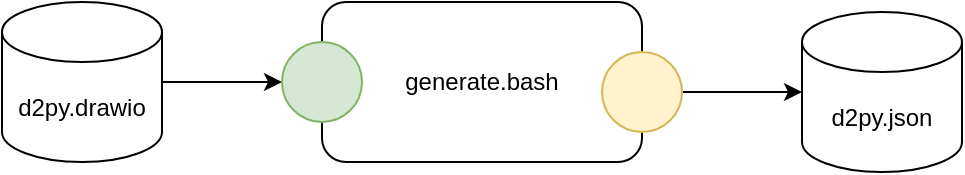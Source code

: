 <mxfile version="14.6.13" type="device" pages="6"><diagram id="EpCa5_isvMV_0X7CiT1f" name="make"><mxGraphModel dx="1014" dy="779" grid="1" gridSize="10" guides="1" tooltips="1" connect="1" arrows="1" fold="1" page="1" pageScale="1" pageWidth="1100" pageHeight="850" math="0" shadow="0"><root><mxCell id="0"/><mxCell id="1" parent="0"/><mxCell id="FR7QYJHyRdlGvx4ek7hX-6" style="edgeStyle=orthogonalEdgeStyle;rounded=0;orthogonalLoop=1;jettySize=auto;html=1;exitX=1;exitY=0.5;exitDx=0;exitDy=0;exitPerimeter=0;entryX=0;entryY=0.5;entryDx=0;entryDy=0;" edge="1" parent="1" source="FR7QYJHyRdlGvx4ek7hX-2" target="FR7QYJHyRdlGvx4ek7hX-4"><mxGeometry relative="1" as="geometry"/></mxCell><mxCell id="FR7QYJHyRdlGvx4ek7hX-2" value="d2py.drawio" style="shape=cylinder3;whiteSpace=wrap;html=1;boundedLbl=1;backgroundOutline=1;size=15;" vertex="1" parent="1"><mxGeometry x="80" y="120" width="80" height="80" as="geometry"/></mxCell><mxCell id="FR7QYJHyRdlGvx4ek7hX-3" value="generate.bash" style="rounded=1;whiteSpace=wrap;html=1;" vertex="1" parent="1"><mxGeometry x="240" y="120" width="160" height="80" as="geometry"/></mxCell><mxCell id="FR7QYJHyRdlGvx4ek7hX-4" value="" style="ellipse;whiteSpace=wrap;html=1;aspect=fixed;fillColor=#d5e8d4;strokeColor=#82b366;" vertex="1" parent="1"><mxGeometry x="220" y="140" width="40" height="40" as="geometry"/></mxCell><mxCell id="FR7QYJHyRdlGvx4ek7hX-8" style="edgeStyle=orthogonalEdgeStyle;rounded=0;orthogonalLoop=1;jettySize=auto;html=1;exitX=1;exitY=0.5;exitDx=0;exitDy=0;entryX=0;entryY=0.5;entryDx=0;entryDy=0;entryPerimeter=0;" edge="1" parent="1" source="FR7QYJHyRdlGvx4ek7hX-5" target="FR7QYJHyRdlGvx4ek7hX-7"><mxGeometry relative="1" as="geometry"/></mxCell><mxCell id="FR7QYJHyRdlGvx4ek7hX-5" value="" style="ellipse;whiteSpace=wrap;html=1;aspect=fixed;fillColor=#fff2cc;strokeColor=#d6b656;" vertex="1" parent="1"><mxGeometry x="380" y="145" width="40" height="40" as="geometry"/></mxCell><mxCell id="FR7QYJHyRdlGvx4ek7hX-7" value="d2py.json" style="shape=cylinder3;whiteSpace=wrap;html=1;boundedLbl=1;backgroundOutline=1;size=15;" vertex="1" parent="1"><mxGeometry x="480" y="125" width="80" height="80" as="geometry"/></mxCell></root></mxGraphModel></diagram><diagram id="2_k7c2No34HerU_OBi2E" name="generate.bash"><mxGraphModel dx="1690" dy="1298" grid="1" gridSize="10" guides="1" tooltips="1" connect="1" arrows="1" fold="1" page="1" pageScale="1" pageWidth="1100" pageHeight="850" math="0" shadow="0"><root><mxCell id="jCRVwO_tODIiM71Ttifh-0"/><mxCell id="jCRVwO_tODIiM71Ttifh-1" parent="jCRVwO_tODIiM71Ttifh-0"/><mxCell id="TNAMqtiuwxUS94nECBSz-5" style="edgeStyle=orthogonalEdgeStyle;rounded=0;orthogonalLoop=1;jettySize=auto;html=1;exitX=1;exitY=0.5;exitDx=0;exitDy=0;exitPerimeter=0;entryX=0;entryY=0.5;entryDx=0;entryDy=0;" edge="1" parent="jCRVwO_tODIiM71Ttifh-1" source="QpyIaTtGkwNI-NqGONjF-0" target="TNAMqtiuwxUS94nECBSz-3"><mxGeometry relative="1" as="geometry"/></mxCell><mxCell id="QpyIaTtGkwNI-NqGONjF-0" value="$2=&quot;d2py.drawio&quot;" style="shape=cylinder3;whiteSpace=wrap;html=1;boundedLbl=1;backgroundOutline=1;size=15;" vertex="1" parent="jCRVwO_tODIiM71Ttifh-1"><mxGeometry x="80" y="240" width="120" height="80" as="geometry"/></mxCell><mxCell id="TNAMqtiuwxUS94nECBSz-4" style="edgeStyle=orthogonalEdgeStyle;rounded=0;orthogonalLoop=1;jettySize=auto;html=1;exitX=1;exitY=0.5;exitDx=0;exitDy=0;exitPerimeter=0;entryX=0;entryY=0.5;entryDx=0;entryDy=0;" edge="1" parent="jCRVwO_tODIiM71Ttifh-1" source="QpyIaTtGkwNI-NqGONjF-1" target="TNAMqtiuwxUS94nECBSz-1"><mxGeometry relative="1" as="geometry"/></mxCell><mxCell id="QpyIaTtGkwNI-NqGONjF-1" value="$1=root" style="shape=cylinder3;whiteSpace=wrap;html=1;boundedLbl=1;backgroundOutline=1;size=15;" vertex="1" parent="jCRVwO_tODIiM71Ttifh-1"><mxGeometry x="80" y="110" width="120" height="80" as="geometry"/></mxCell><mxCell id="TNAMqtiuwxUS94nECBSz-0" value="d2f.bash&lt;br&gt;(d2f/)" style="rounded=1;whiteSpace=wrap;html=1;" vertex="1" parent="jCRVwO_tODIiM71Ttifh-1"><mxGeometry x="320" y="140" width="160" height="160" as="geometry"/></mxCell><mxCell id="TNAMqtiuwxUS94nECBSz-1" value="" style="ellipse;whiteSpace=wrap;html=1;aspect=fixed;fillColor=#d5e8d4;strokeColor=#82b366;" vertex="1" parent="jCRVwO_tODIiM71Ttifh-1"><mxGeometry x="300" y="160" width="40" height="40" as="geometry"/></mxCell><mxCell id="TNAMqtiuwxUS94nECBSz-7" style="edgeStyle=orthogonalEdgeStyle;rounded=0;orthogonalLoop=1;jettySize=auto;html=1;exitX=1;exitY=0.5;exitDx=0;exitDy=0;" edge="1" parent="jCRVwO_tODIiM71Ttifh-1" source="TNAMqtiuwxUS94nECBSz-2" target="TNAMqtiuwxUS94nECBSz-6"><mxGeometry relative="1" as="geometry"/></mxCell><mxCell id="TNAMqtiuwxUS94nECBSz-2" value="" style="ellipse;whiteSpace=wrap;html=1;aspect=fixed;fillColor=#fff2cc;strokeColor=#d6b656;" vertex="1" parent="jCRVwO_tODIiM71Ttifh-1"><mxGeometry x="460" y="200" width="40" height="40" as="geometry"/></mxCell><mxCell id="TNAMqtiuwxUS94nECBSz-3" value="" style="ellipse;whiteSpace=wrap;html=1;aspect=fixed;fillColor=#d5e8d4;strokeColor=#82b366;" vertex="1" parent="jCRVwO_tODIiM71Ttifh-1"><mxGeometry x="300" y="240" width="40" height="40" as="geometry"/></mxCell><mxCell id="TNAMqtiuwxUS94nECBSz-6" value="fb.pl" style="shape=cylinder3;whiteSpace=wrap;html=1;boundedLbl=1;backgroundOutline=1;size=15;" vertex="1" parent="jCRVwO_tODIiM71Ttifh-1"><mxGeometry x="590" y="180" width="120" height="80" as="geometry"/></mxCell><mxCell id="TNAMqtiuwxUS94nECBSz-17" style="edgeStyle=orthogonalEdgeStyle;rounded=0;orthogonalLoop=1;jettySize=auto;html=1;exitX=1;exitY=0.5;exitDx=0;exitDy=0;exitPerimeter=0;entryX=0;entryY=0.5;entryDx=0;entryDy=0;" edge="1" parent="jCRVwO_tODIiM71Ttifh-1" source="TNAMqtiuwxUS94nECBSz-8" target="TNAMqtiuwxUS94nECBSz-13"><mxGeometry relative="1" as="geometry"/></mxCell><mxCell id="TNAMqtiuwxUS94nECBSz-8" value="fb.pl" style="shape=cylinder3;whiteSpace=wrap;html=1;boundedLbl=1;backgroundOutline=1;size=15;dashed=1;" vertex="1" parent="jCRVwO_tODIiM71Ttifh-1"><mxGeometry x="80" y="540" width="120" height="80" as="geometry"/></mxCell><mxCell id="TNAMqtiuwxUS94nECBSz-9" value="run-fb-pipeline.bash&lt;br&gt;(das2f/)" style="rounded=1;whiteSpace=wrap;html=1;" vertex="1" parent="jCRVwO_tODIiM71Ttifh-1"><mxGeometry x="320" y="440" width="160" height="160" as="geometry"/></mxCell><mxCell id="TNAMqtiuwxUS94nECBSz-10" value="" style="ellipse;whiteSpace=wrap;html=1;aspect=fixed;fillColor=#d5e8d4;strokeColor=#82b366;" vertex="1" parent="jCRVwO_tODIiM71Ttifh-1"><mxGeometry x="300" y="460" width="40" height="40" as="geometry"/></mxCell><mxCell id="TNAMqtiuwxUS94nECBSz-11" style="edgeStyle=orthogonalEdgeStyle;rounded=0;orthogonalLoop=1;jettySize=auto;html=1;exitX=1;exitY=0.5;exitDx=0;exitDy=0;" edge="1" parent="jCRVwO_tODIiM71Ttifh-1" source="TNAMqtiuwxUS94nECBSz-12" target="TNAMqtiuwxUS94nECBSz-14"><mxGeometry relative="1" as="geometry"/></mxCell><mxCell id="TNAMqtiuwxUS94nECBSz-12" value="" style="ellipse;whiteSpace=wrap;html=1;aspect=fixed;fillColor=#fff2cc;strokeColor=#d6b656;" vertex="1" parent="jCRVwO_tODIiM71Ttifh-1"><mxGeometry x="460" y="500" width="40" height="40" as="geometry"/></mxCell><mxCell id="TNAMqtiuwxUS94nECBSz-13" value="" style="ellipse;whiteSpace=wrap;html=1;aspect=fixed;fillColor=#d5e8d4;strokeColor=#82b366;" vertex="1" parent="jCRVwO_tODIiM71Ttifh-1"><mxGeometry x="300" y="540" width="40" height="40" as="geometry"/></mxCell><mxCell id="TNAMqtiuwxUS94nECBSz-14" value="fb'.pl" style="shape=cylinder3;whiteSpace=wrap;html=1;boundedLbl=1;backgroundOutline=1;size=15;" vertex="1" parent="jCRVwO_tODIiM71Ttifh-1"><mxGeometry x="590" y="480" width="120" height="80" as="geometry"/></mxCell><mxCell id="TNAMqtiuwxUS94nECBSz-16" style="edgeStyle=orthogonalEdgeStyle;rounded=0;orthogonalLoop=1;jettySize=auto;html=1;exitX=1;exitY=0.5;exitDx=0;exitDy=0;exitPerimeter=0;entryX=0;entryY=0.5;entryDx=0;entryDy=0;" edge="1" parent="jCRVwO_tODIiM71Ttifh-1" source="TNAMqtiuwxUS94nECBSz-15" target="TNAMqtiuwxUS94nECBSz-10"><mxGeometry relative="1" as="geometry"/></mxCell><mxCell id="TNAMqtiuwxUS94nECBSz-15" value="$1=root" style="shape=cylinder3;whiteSpace=wrap;html=1;boundedLbl=1;backgroundOutline=1;size=15;dashed=1;" vertex="1" parent="jCRVwO_tODIiM71Ttifh-1"><mxGeometry x="80" y="420" width="120" height="80" as="geometry"/></mxCell><mxCell id="TNAMqtiuwxUS94nECBSz-18" style="edgeStyle=orthogonalEdgeStyle;rounded=0;orthogonalLoop=1;jettySize=auto;html=1;exitX=1;exitY=0.5;exitDx=0;exitDy=0;exitPerimeter=0;entryX=0;entryY=0.5;entryDx=0;entryDy=0;" edge="1" parent="jCRVwO_tODIiM71Ttifh-1" source="TNAMqtiuwxUS94nECBSz-19" target="TNAMqtiuwxUS94nECBSz-24"><mxGeometry relative="1" as="geometry"/></mxCell><mxCell id="TNAMqtiuwxUS94nECBSz-19" value="fb'.pl" style="shape=cylinder3;whiteSpace=wrap;html=1;boundedLbl=1;backgroundOutline=1;size=15;dashed=1;" vertex="1" parent="jCRVwO_tODIiM71Ttifh-1"><mxGeometry x="80" y="760" width="120" height="80" as="geometry"/></mxCell><mxCell id="TNAMqtiuwxUS94nECBSz-20" value="layercomponent_query.bash&lt;br&gt;(das2j/)" style="rounded=1;whiteSpace=wrap;html=1;verticalAlign=top;" vertex="1" parent="jCRVwO_tODIiM71Ttifh-1"><mxGeometry x="320" y="720" width="185" height="160" as="geometry"/></mxCell><mxCell id="TNAMqtiuwxUS94nECBSz-22" style="edgeStyle=orthogonalEdgeStyle;rounded=0;orthogonalLoop=1;jettySize=auto;html=1;exitX=1;exitY=0.5;exitDx=0;exitDy=0;" edge="1" parent="jCRVwO_tODIiM71Ttifh-1" source="TNAMqtiuwxUS94nECBSz-23" target="TNAMqtiuwxUS94nECBSz-25"><mxGeometry relative="1" as="geometry"/></mxCell><mxCell id="TNAMqtiuwxUS94nECBSz-23" value="" style="ellipse;whiteSpace=wrap;html=1;aspect=fixed;fillColor=#fff2cc;strokeColor=#d6b656;" vertex="1" parent="jCRVwO_tODIiM71Ttifh-1"><mxGeometry x="485" y="780" width="40" height="40" as="geometry"/></mxCell><mxCell id="TNAMqtiuwxUS94nECBSz-24" value="" style="ellipse;whiteSpace=wrap;html=1;aspect=fixed;fillColor=#d5e8d4;strokeColor=#82b366;" vertex="1" parent="jCRVwO_tODIiM71Ttifh-1"><mxGeometry x="300" y="780" width="40" height="40" as="geometry"/></mxCell><mxCell id="TNAMqtiuwxUS94nECBSz-25" value="out.json" style="shape=cylinder3;whiteSpace=wrap;html=1;boundedLbl=1;backgroundOutline=1;size=15;" vertex="1" parent="jCRVwO_tODIiM71Ttifh-1"><mxGeometry x="620" y="760" width="120" height="80" as="geometry"/></mxCell><mxCell id="OZfIwVG91HnwpmRyHIqz-0" style="edgeStyle=orthogonalEdgeStyle;rounded=0;orthogonalLoop=1;jettySize=auto;html=1;exitX=1;exitY=0.5;exitDx=0;exitDy=0;exitPerimeter=0;entryX=0;entryY=0.5;entryDx=0;entryDy=0;" edge="1" parent="jCRVwO_tODIiM71Ttifh-1" source="OZfIwVG91HnwpmRyHIqz-1" target="OZfIwVG91HnwpmRyHIqz-5"><mxGeometry relative="1" as="geometry"/></mxCell><mxCell id="OZfIwVG91HnwpmRyHIqz-1" value="out.json" style="shape=cylinder3;whiteSpace=wrap;html=1;boundedLbl=1;backgroundOutline=1;size=15;dashed=1;" vertex="1" parent="jCRVwO_tODIiM71Ttifh-1"><mxGeometry x="80" y="1060" width="120" height="80" as="geometry"/></mxCell><mxCell id="OZfIwVG91HnwpmRyHIqz-2" value="transpile2py.bash" style="rounded=1;whiteSpace=wrap;html=1;verticalAlign=top;" vertex="1" parent="jCRVwO_tODIiM71Ttifh-1"><mxGeometry x="320" y="960" width="185" height="160" as="geometry"/></mxCell><mxCell id="OZfIwVG91HnwpmRyHIqz-3" style="edgeStyle=orthogonalEdgeStyle;rounded=0;orthogonalLoop=1;jettySize=auto;html=1;exitX=1;exitY=0.5;exitDx=0;exitDy=0;" edge="1" parent="jCRVwO_tODIiM71Ttifh-1" source="OZfIwVG91HnwpmRyHIqz-4" target="OZfIwVG91HnwpmRyHIqz-6"><mxGeometry relative="1" as="geometry"/></mxCell><mxCell id="OZfIwVG91HnwpmRyHIqz-4" value="" style="ellipse;whiteSpace=wrap;html=1;aspect=fixed;fillColor=#fff2cc;strokeColor=#d6b656;" vertex="1" parent="jCRVwO_tODIiM71Ttifh-1"><mxGeometry x="485" y="1020" width="40" height="40" as="geometry"/></mxCell><mxCell id="OZfIwVG91HnwpmRyHIqz-5" value="" style="ellipse;whiteSpace=wrap;html=1;aspect=fixed;fillColor=#d5e8d4;strokeColor=#82b366;" vertex="1" parent="jCRVwO_tODIiM71Ttifh-1"><mxGeometry x="300" y="1060" width="40" height="40" as="geometry"/></mxCell><mxCell id="OZfIwVG91HnwpmRyHIqz-6" value="top.py" style="shape=cylinder3;whiteSpace=wrap;html=1;boundedLbl=1;backgroundOutline=1;size=15;" vertex="1" parent="jCRVwO_tODIiM71Ttifh-1"><mxGeometry x="620" y="1000" width="120" height="80" as="geometry"/></mxCell><mxCell id="OZfIwVG91HnwpmRyHIqz-7" value="" style="ellipse;whiteSpace=wrap;html=1;aspect=fixed;fillColor=#d5e8d4;strokeColor=#82b366;" vertex="1" parent="jCRVwO_tODIiM71Ttifh-1"><mxGeometry x="300" y="990" width="40" height="40" as="geometry"/></mxCell><mxCell id="OZfIwVG91HnwpmRyHIqz-9" style="edgeStyle=orthogonalEdgeStyle;rounded=0;orthogonalLoop=1;jettySize=auto;html=1;exitX=1;exitY=0.5;exitDx=0;exitDy=0;exitPerimeter=0;" edge="1" parent="jCRVwO_tODIiM71Ttifh-1" source="OZfIwVG91HnwpmRyHIqz-8" target="OZfIwVG91HnwpmRyHIqz-7"><mxGeometry relative="1" as="geometry"/></mxCell><mxCell id="OZfIwVG91HnwpmRyHIqz-8" value="&quot;d2py.drawio&quot;" style="shape=cylinder3;whiteSpace=wrap;html=1;boundedLbl=1;backgroundOutline=1;size=15;dashed=1;" vertex="1" parent="jCRVwO_tODIiM71Ttifh-1"><mxGeometry x="80" y="950" width="120" height="80" as="geometry"/></mxCell><mxCell id="vuufy6cq4oxZcFH_Ttne-0" value="" style="shape=curlyBracket;whiteSpace=wrap;html=1;rounded=1;flipH=1;align=left;" vertex="1" parent="jCRVwO_tODIiM71Ttifh-1"><mxGeometry x="800" y="120" width="20" height="770" as="geometry"/></mxCell><mxCell id="vuufy6cq4oxZcFH_Ttne-1" value="make d2py.json" style="rounded=0;whiteSpace=wrap;html=1;align=left;" vertex="1" parent="jCRVwO_tODIiM71Ttifh-1"><mxGeometry x="840" y="475" width="120" height="60" as="geometry"/></mxCell><mxCell id="vuufy6cq4oxZcFH_Ttne-2" value="" style="shape=curlyBracket;whiteSpace=wrap;html=1;rounded=1;flipH=1;align=left;" vertex="1" parent="jCRVwO_tODIiM71Ttifh-1"><mxGeometry x="800" y="950" width="20" height="190" as="geometry"/></mxCell><mxCell id="vuufy6cq4oxZcFH_Ttne-3" value="make top2d2py.py" style="rounded=0;whiteSpace=wrap;html=1;align=left;" vertex="1" parent="jCRVwO_tODIiM71Ttifh-1"><mxGeometry x="860" y="1015" width="120" height="60" as="geometry"/></mxCell></root></mxGraphModel></diagram><diagram id="cMDzPwEH6_LInfJS-R14" name="d2f.bash"><mxGraphModel dx="1014" dy="779" grid="1" gridSize="10" guides="1" tooltips="1" connect="1" arrows="1" fold="1" page="1" pageScale="1" pageWidth="1100" pageHeight="850" math="0" shadow="0"><root><mxCell id="KtM4eldm2urhhKQftsYf-0"/><mxCell id="KtM4eldm2urhhKQftsYf-1" parent="KtM4eldm2urhhKQftsYf-0"/><mxCell id="KtM4eldm2urhhKQftsYf-2" style="edgeStyle=orthogonalEdgeStyle;rounded=0;orthogonalLoop=1;jettySize=auto;html=1;exitX=1;exitY=0.5;exitDx=0;exitDy=0;exitPerimeter=0;entryX=0;entryY=0.5;entryDx=0;entryDy=0;" edge="1" parent="KtM4eldm2urhhKQftsYf-1" source="KtM4eldm2urhhKQftsYf-3" target="KtM4eldm2urhhKQftsYf-10"><mxGeometry relative="1" as="geometry"/></mxCell><mxCell id="KtM4eldm2urhhKQftsYf-3" value="$2=$name" style="shape=cylinder3;whiteSpace=wrap;html=1;boundedLbl=1;backgroundOutline=1;size=15;" vertex="1" parent="KtM4eldm2urhhKQftsYf-1"><mxGeometry x="10" y="250" width="120" height="80" as="geometry"/></mxCell><mxCell id="KtM4eldm2urhhKQftsYf-4" style="edgeStyle=orthogonalEdgeStyle;rounded=0;orthogonalLoop=1;jettySize=auto;html=1;exitX=1;exitY=0.5;exitDx=0;exitDy=0;exitPerimeter=0;entryX=0;entryY=0.5;entryDx=0;entryDy=0;" edge="1" parent="KtM4eldm2urhhKQftsYf-1" source="KtM4eldm2urhhKQftsYf-5" target="KtM4eldm2urhhKQftsYf-7"><mxGeometry relative="1" as="geometry"/></mxCell><mxCell id="KtM4eldm2urhhKQftsYf-5" value="$1=$root" style="shape=cylinder3;whiteSpace=wrap;html=1;boundedLbl=1;backgroundOutline=1;size=15;" vertex="1" parent="KtM4eldm2urhhKQftsYf-1"><mxGeometry x="10" y="110" width="120" height="80" as="geometry"/></mxCell><mxCell id="KtM4eldm2urhhKQftsYf-6" value="&lt;div&gt;# #!/bin/bash&lt;/div&gt;&lt;div&gt;# # convert a .drawio diagram into a factbase&lt;/div&gt;&lt;div&gt;# usage: d2f.bash &amp;lt;root&amp;gt; &amp;lt;drawing&amp;gt;&lt;/div&gt;&lt;div&gt;# where &amp;lt;root&amp;gt; is a directory (typically ..) where prep/prep can be found&lt;/div&gt;&lt;div&gt;# where &amp;lt;drawing&amp;gt; is the name of a .drawio file&lt;/div&gt;&lt;div&gt;# example usage: ./d2f.bash .. ./helloworld.drawio&lt;/div&gt;&lt;div&gt;root=$1&lt;/div&gt;&lt;div&gt;name=$2&lt;/div&gt;&lt;div&gt;d2fdir=$root/d2f&lt;/div&gt;&lt;div&gt;prep=$root/prep/prep&lt;/div&gt;&lt;div&gt;sed=sed&lt;/div&gt;&lt;div&gt;sort=sort&lt;/div&gt;&lt;div&gt;&lt;br&gt;&lt;/div&gt;&lt;div&gt;# for debug&lt;/div&gt;&lt;div&gt;$root/d2f/expand.bash $1 $2 &amp;gt;_d2f.fb.pl&lt;/div&gt;&lt;div&gt;&lt;br&gt;&lt;/div&gt;&lt;div&gt;$prep '.' '$' $d2fdir/drawio.ohm $d2fdir/drawio.glue --input=$name --stop=1 --support=$d2fdir/support.js \&lt;/div&gt;&lt;div&gt;&amp;nbsp; &amp;nbsp; &amp;nbsp;| $prep '.' '$' $d2fdir/diagram.ohm $d2fdir/diagram.glue --stop=1 --support=$d2fdir/support.js \&lt;/div&gt;&lt;div&gt;&amp;nbsp; &amp;nbsp; &amp;nbsp;| $prep '.' '$' $d2fdir/styleexpander.ohm $d2fdir/styleexpander.glue --stop=1 --support=$d2fdir/support.js \&lt;/div&gt;&lt;div&gt;&amp;nbsp; &amp;nbsp; &amp;nbsp;| $prep '.' '$' $d2fdir/factbase.ohm $d2fdir/factbase.glue --stop=1 --support=$d2fdir/support.js \&lt;/div&gt;&lt;div&gt;&amp;nbsp; &amp;nbsp; &amp;nbsp;| $sed -E -e 's/&amp;lt;/\n&amp;lt;/g' \&lt;/div&gt;&lt;div&gt;&amp;nbsp; &amp;nbsp; &amp;nbsp;| $sort \&lt;/div&gt;&lt;div&gt;&amp;nbsp; &amp;nbsp; &amp;nbsp;| $sed -E -e '/^[ \t]*$/d'&lt;/div&gt;&lt;div&gt;&lt;span&gt;&lt;br&gt;&lt;/span&gt;&lt;/div&gt;&lt;div&gt;&lt;span&gt;# uses: ../prep/prep&lt;/span&gt;&lt;br&gt;&lt;/div&gt;&lt;div&gt;&lt;br&gt;&lt;/div&gt;" style="rounded=1;whiteSpace=wrap;html=1;align=left;spacingLeft=25;" vertex="1" parent="KtM4eldm2urhhKQftsYf-1"><mxGeometry x="250" y="20" width="610" height="500" as="geometry"/></mxCell><mxCell id="KtM4eldm2urhhKQftsYf-7" value="" style="ellipse;whiteSpace=wrap;html=1;aspect=fixed;fillColor=#d5e8d4;strokeColor=#82b366;" vertex="1" parent="KtM4eldm2urhhKQftsYf-1"><mxGeometry x="230" y="160" width="40" height="40" as="geometry"/></mxCell><mxCell id="KtM4eldm2urhhKQftsYf-8" style="edgeStyle=orthogonalEdgeStyle;rounded=0;orthogonalLoop=1;jettySize=auto;html=1;exitX=1;exitY=0.5;exitDx=0;exitDy=0;" edge="1" parent="KtM4eldm2urhhKQftsYf-1" source="KtM4eldm2urhhKQftsYf-9" target="KtM4eldm2urhhKQftsYf-11"><mxGeometry relative="1" as="geometry"/></mxCell><mxCell id="KtM4eldm2urhhKQftsYf-9" value="" style="ellipse;whiteSpace=wrap;html=1;aspect=fixed;fillColor=#fff2cc;strokeColor=#d6b656;" vertex="1" parent="KtM4eldm2urhhKQftsYf-1"><mxGeometry x="840" y="230" width="40" height="40" as="geometry"/></mxCell><mxCell id="KtM4eldm2urhhKQftsYf-10" value="" style="ellipse;whiteSpace=wrap;html=1;aspect=fixed;fillColor=#d5e8d4;strokeColor=#82b366;" vertex="1" parent="KtM4eldm2urhhKQftsYf-1"><mxGeometry x="230" y="240" width="40" height="40" as="geometry"/></mxCell><mxCell id="KtM4eldm2urhhKQftsYf-11" value="fb.pl" style="shape=cylinder3;whiteSpace=wrap;html=1;boundedLbl=1;backgroundOutline=1;size=15;" vertex="1" parent="KtM4eldm2urhhKQftsYf-1"><mxGeometry x="960" y="210" width="120" height="80" as="geometry"/></mxCell></root></mxGraphModel></diagram><diagram id="8z0K9gj21bCy0ivmJb4V" name="run-fb-pipeline.bash"><mxGraphModel dx="1014" dy="1629" grid="1" gridSize="10" guides="1" tooltips="1" connect="1" arrows="1" fold="1" page="1" pageScale="1" pageWidth="1100" pageHeight="850" math="0" shadow="0"><root><mxCell id="WDX-MSfEkYi8L_SlCssx-0"/><mxCell id="WDX-MSfEkYi8L_SlCssx-1" parent="WDX-MSfEkYi8L_SlCssx-0"/><mxCell id="WDX-MSfEkYi8L_SlCssx-2" style="edgeStyle=orthogonalEdgeStyle;rounded=0;orthogonalLoop=1;jettySize=auto;html=1;exitX=1;exitY=0.5;exitDx=0;exitDy=0;exitPerimeter=0;entryX=0;entryY=0.5;entryDx=0;entryDy=0;" edge="1" parent="WDX-MSfEkYi8L_SlCssx-1" source="WDX-MSfEkYi8L_SlCssx-3" target="WDX-MSfEkYi8L_SlCssx-8"><mxGeometry relative="1" as="geometry"/></mxCell><mxCell id="WDX-MSfEkYi8L_SlCssx-3" value="fb.pl" style="shape=cylinder3;whiteSpace=wrap;html=1;boundedLbl=1;backgroundOutline=1;size=15;dashed=1;" vertex="1" parent="WDX-MSfEkYi8L_SlCssx-1"><mxGeometry x="10" y="-80" width="120" height="80" as="geometry"/></mxCell><mxCell id="WDX-MSfEkYi8L_SlCssx-4" value="&lt;div&gt;# usage: run-fb-pipeline.bash tool-dir&lt;/div&gt;&lt;div&gt;&lt;br&gt;&lt;/div&gt;&lt;div&gt;root=$1&lt;/div&gt;&lt;div&gt;das2fdir=$root/das2f&lt;/div&gt;&lt;div&gt;&lt;br&gt;&lt;/div&gt;&lt;div&gt;# We will store the factbase in a file called fb.pl&lt;/div&gt;&lt;div&gt;# We will augment fb.pl in each step along the way.&lt;/div&gt;&lt;div&gt;# Future: we might be able to rewrite this script to use a pipeline instead of intermediate files (e.g. fb.pl)&lt;/div&gt;&lt;div&gt;&lt;br&gt;&lt;/div&gt;&lt;div&gt;&lt;br&gt;&lt;/div&gt;&lt;div&gt;# Layer 1. Infer low-hanging fruit information.&lt;/div&gt;&lt;div&gt;echo '** layer 1 **' 1&amp;gt;&amp;amp;2&lt;/div&gt;&lt;div&gt;&lt;br&gt;&lt;/div&gt;&lt;div&gt;${das2fdir}/layerkind ${das2fdir} 1&amp;gt;&amp;amp;2 # &amp;lt;&amp;lt;&amp;gt;&amp;gt;fb.pl&lt;/div&gt;&lt;div&gt;${das2fdir}/layername ${das2fdir} 1&amp;gt;&amp;amp;2 # &amp;lt;&amp;lt;&amp;gt;&amp;gt;fb.pl&lt;/div&gt;&lt;div&gt;${das2fdir}/layercolor ${das2fdir} 1&amp;gt;&amp;amp;2 # &amp;lt;&amp;lt;&amp;gt;&amp;gt;fb.pl&lt;/div&gt;&lt;div&gt;${das2fdir}/layerboundingbox ${das2fdir} 1&amp;gt;&amp;amp;2 # &amp;lt;&amp;lt;&amp;gt;&amp;gt;fb.pl&lt;/div&gt;&lt;div&gt;&lt;br&gt;&lt;/div&gt;&lt;div&gt;# # Layer 2. Names, port directions&lt;/div&gt;&lt;div&gt;echo '** layer 2 **' 1&amp;gt;&amp;amp;2&lt;/div&gt;&lt;div&gt;${das2fdir}/layerdirection ${das2fdir} 1&amp;gt;&amp;amp;2 # &amp;lt;&amp;lt;&amp;gt;&amp;gt;fb.pl&lt;/div&gt;&lt;div&gt;#${das2fdir}/layer2&amp;nbsp; 1&amp;gt;&amp;amp;2 #&amp;lt;&amp;lt;&amp;gt;&amp;gt;fb.pl&lt;/div&gt;&lt;div&gt;&lt;br&gt;&lt;/div&gt;&lt;div&gt;&lt;br&gt;&lt;/div&gt;&lt;div&gt;&lt;br&gt;&lt;/div&gt;&lt;div&gt;# Layer 3. Rectangle Containment relationships.&lt;/div&gt;&lt;div&gt;echo '** layer all contains **'&amp;nbsp; 1&amp;gt;&amp;amp;2&lt;/div&gt;&lt;div&gt;${das2fdir}/layerallcontains ${das2fdir} 1&amp;gt;&amp;amp;2 #&amp;lt;&amp;lt;&amp;gt;&amp;gt;fb.pl&lt;/div&gt;&lt;div&gt;&lt;br&gt;&lt;/div&gt;&lt;div&gt;&lt;br&gt;&lt;/div&gt;&lt;div&gt;# Layer 4. Rectangle contains Port.&lt;/div&gt;&lt;div&gt;echo '** layer 4 **' 1&amp;gt;&amp;amp;2&lt;/div&gt;&lt;div&gt;${das2fdir}/layer4 ${das2fdir} 1&amp;gt;&amp;amp;2 #&amp;lt;&amp;lt;&amp;gt;&amp;gt;fb.pl&lt;/div&gt;&lt;div&gt;&lt;br&gt;&lt;/div&gt;&lt;div&gt;# Layer 5. indirect containment&lt;/div&gt;&lt;div&gt;echo '** layer 5 - indirect containment **' 1&amp;gt;&amp;amp;2&lt;/div&gt;&lt;div&gt;${das2fdir}/layer5 ${das2fdir} 1&amp;gt;&amp;amp;2 #&amp;lt;&amp;lt;&amp;gt;&amp;gt;fb.pl&lt;/div&gt;&lt;div&gt;&lt;br&gt;&lt;/div&gt;&lt;div&gt;# Layer 6. direct containment&lt;/div&gt;&lt;div&gt;echo '** layer 6 - direct containment **' 1&amp;gt;&amp;amp;2&lt;/div&gt;&lt;div&gt;${das2fdir}/layer6 ${das2fdir} 1&amp;gt;&amp;amp;2 #&amp;lt;&amp;lt;&amp;gt;&amp;gt;fb.pl&lt;/div&gt;&lt;div&gt;&lt;br&gt;&lt;/div&gt;&lt;div&gt;# Layer edge containment 1&lt;/div&gt;&lt;div&gt;echo '** layer edge containment 1 **' 1&amp;gt;&amp;amp;2&lt;/div&gt;&lt;div&gt;${das2fdir}/layeredgecontainment1 ${das2fdir} 1&amp;gt;&amp;amp;2 #&amp;lt;&amp;lt;&amp;gt;&amp;gt;fb.pl&lt;/div&gt;&lt;div&gt;&lt;br&gt;&lt;/div&gt;&lt;div&gt;# Layer edge containment 2&lt;/div&gt;&lt;div&gt;echo '** layer edge containment 2 **' 1&amp;gt;&amp;amp;2&lt;/div&gt;&lt;div&gt;${das2fdir}/layeredgecontainment2 ${das2fdir} 1&amp;gt;&amp;amp;2 #&amp;lt;&amp;lt;&amp;gt;&amp;gt;fb.pl&lt;/div&gt;&lt;div&gt;# Layer edge containment 3&lt;/div&gt;&lt;div&gt;echo '** layer edge containment 3 **' 1&amp;gt;&amp;amp;2&lt;/div&gt;&lt;div&gt;${das2fdir}/layeredgecontainment3 ${das2fdir} 1&amp;gt;&amp;amp;2 #&amp;lt;&amp;lt;&amp;gt;&amp;gt;fb.pl&lt;/div&gt;&lt;div&gt;&lt;br&gt;&lt;/div&gt;&lt;div&gt;&lt;br&gt;&lt;/div&gt;&lt;div&gt;&lt;br&gt;&lt;/div&gt;&lt;div&gt;# Layer Synccode.&lt;/div&gt;&lt;div&gt;echo '** layer synccode **' 1&amp;gt;&amp;amp;2&lt;/div&gt;&lt;div&gt;${das2fdir}/layersynccode ${das2fdir} 1&amp;gt;&amp;amp;2 #&amp;lt;&amp;lt;&amp;gt;&amp;gt;fb.pl&lt;/div&gt;&lt;div&gt;&lt;br&gt;&lt;/div&gt;&lt;div&gt;# Layer Connections.&lt;/div&gt;&lt;div&gt;echo '** layer connections **' 1&amp;gt;&amp;amp;2&lt;/div&gt;&lt;div&gt;${das2fdir}/layerconnection ${das2fdir} 1&amp;gt;&amp;amp;2 #&amp;lt;&amp;lt;&amp;gt;&amp;gt;fb.pl&lt;/div&gt;&lt;div&gt;&lt;br&gt;&lt;/div&gt;&lt;div&gt;&lt;br&gt;&lt;/div&gt;&lt;div&gt;&lt;br&gt;&lt;/div&gt;&lt;div&gt;&lt;br&gt;&lt;/div&gt;&lt;div&gt;echo '** checking design rule **' 1&amp;gt;&amp;amp;2&lt;/div&gt;&lt;div&gt;&lt;br&gt;&lt;/div&gt;&lt;div&gt;&lt;br&gt;&lt;/div&gt;&lt;div&gt;# # Design Rule - all ports (ellipses) must have a direction&lt;/div&gt;&lt;div&gt;# echo '** design rule for layer 2 **'&lt;/div&gt;&lt;div&gt;# ./design_rule_layer2&amp;nbsp; 1&amp;gt;&amp;amp;2&lt;/div&gt;&lt;div&gt;&lt;br&gt;&lt;/div&gt;&lt;div&gt;dr=$root/dr&lt;/div&gt;&lt;div&gt;mdfile=${dr}/dr-edgecontainment.md&lt;/div&gt;&lt;div&gt;fname=`basename -s '.md' $mdfile`&lt;/div&gt;&lt;div&gt;temp=temp_${RANDOM}&lt;/div&gt;&lt;div&gt;&lt;br&gt;&lt;/div&gt;&lt;div&gt;${das2fdir}/a-${fname} | ${das2fdir}/b-${fname} 2&amp;gt; $temp&lt;/div&gt;&lt;div&gt;&lt;br&gt;&lt;/div&gt;&lt;div&gt;#./check-errors.bash&lt;/div&gt;&lt;div&gt;if grep -q failure &amp;lt;$temp&lt;/div&gt;&lt;div&gt;then&lt;/div&gt;&lt;div&gt;&amp;nbsp; &amp;nbsp; echo&lt;/div&gt;&lt;div&gt;&amp;nbsp; &amp;nbsp; cat $temp 1&amp;gt;&amp;amp;2&lt;/div&gt;&lt;div&gt;&amp;nbsp; &amp;nbsp; echo quitting 1&amp;gt;&amp;amp;2&lt;/div&gt;&lt;div&gt;&amp;nbsp; &amp;nbsp; rm $temp&lt;/div&gt;&lt;div&gt;&amp;nbsp; &amp;nbsp; exit 1&lt;/div&gt;&lt;div&gt;fi&lt;/div&gt;&lt;div&gt;rm $temp&lt;/div&gt;&lt;div&gt;&lt;br&gt;&lt;/div&gt;&lt;div&gt;echo '** finished checking design rule **' 1&amp;gt;&amp;amp;2&lt;/div&gt;&lt;div&gt;&lt;br&gt;&lt;/div&gt;" style="rounded=1;whiteSpace=wrap;html=1;align=left;spacingLeft=25;" vertex="1" parent="WDX-MSfEkYi8L_SlCssx-1"><mxGeometry x="250" y="-840" width="490" height="1350" as="geometry"/></mxCell><mxCell id="WDX-MSfEkYi8L_SlCssx-5" value="" style="ellipse;whiteSpace=wrap;html=1;aspect=fixed;fillColor=#d5e8d4;strokeColor=#82b366;" vertex="1" parent="WDX-MSfEkYi8L_SlCssx-1"><mxGeometry x="230" y="-160" width="40" height="40" as="geometry"/></mxCell><mxCell id="WDX-MSfEkYi8L_SlCssx-6" style="edgeStyle=orthogonalEdgeStyle;rounded=0;orthogonalLoop=1;jettySize=auto;html=1;exitX=1;exitY=0.5;exitDx=0;exitDy=0;" edge="1" parent="WDX-MSfEkYi8L_SlCssx-1" source="WDX-MSfEkYi8L_SlCssx-7" target="WDX-MSfEkYi8L_SlCssx-9"><mxGeometry relative="1" as="geometry"/></mxCell><mxCell id="WDX-MSfEkYi8L_SlCssx-7" value="" style="ellipse;whiteSpace=wrap;html=1;aspect=fixed;fillColor=#fff2cc;strokeColor=#d6b656;" vertex="1" parent="WDX-MSfEkYi8L_SlCssx-1"><mxGeometry x="720" y="-130" width="40" height="40" as="geometry"/></mxCell><mxCell id="WDX-MSfEkYi8L_SlCssx-8" value="" style="ellipse;whiteSpace=wrap;html=1;aspect=fixed;fillColor=#f5f5f5;strokeColor=#666666;fontColor=#333333;" vertex="1" parent="WDX-MSfEkYi8L_SlCssx-1"><mxGeometry x="230" y="-80" width="40" height="40" as="geometry"/></mxCell><mxCell id="WDX-MSfEkYi8L_SlCssx-9" value="fb'.pl" style="shape=cylinder3;whiteSpace=wrap;html=1;boundedLbl=1;backgroundOutline=1;size=15;" vertex="1" parent="WDX-MSfEkYi8L_SlCssx-1"><mxGeometry x="850" y="-150" width="120" height="80" as="geometry"/></mxCell><mxCell id="WDX-MSfEkYi8L_SlCssx-10" style="edgeStyle=orthogonalEdgeStyle;rounded=0;orthogonalLoop=1;jettySize=auto;html=1;exitX=1;exitY=0.5;exitDx=0;exitDy=0;exitPerimeter=0;entryX=0;entryY=0.5;entryDx=0;entryDy=0;" edge="1" parent="WDX-MSfEkYi8L_SlCssx-1" source="WDX-MSfEkYi8L_SlCssx-11" target="WDX-MSfEkYi8L_SlCssx-5"><mxGeometry relative="1" as="geometry"/></mxCell><mxCell id="WDX-MSfEkYi8L_SlCssx-11" value="$1=root" style="shape=cylinder3;whiteSpace=wrap;html=1;boundedLbl=1;backgroundOutline=1;size=15;" vertex="1" parent="WDX-MSfEkYi8L_SlCssx-1"><mxGeometry x="10" y="-200" width="120" height="80" as="geometry"/></mxCell></root></mxGraphModel></diagram><diagram id="J0bdol7XMrYPrOq0OQfI" name="layercomponent_query.bash"><mxGraphModel dx="1014" dy="779" grid="1" gridSize="10" guides="1" tooltips="1" connect="1" arrows="1" fold="1" page="1" pageScale="1" pageWidth="1100" pageHeight="850" math="0" shadow="0"><root><mxCell id="yShYgLGoxwXNxbPXQaeI-0"/><mxCell id="yShYgLGoxwXNxbPXQaeI-1" parent="yShYgLGoxwXNxbPXQaeI-0"/><mxCell id="yShYgLGoxwXNxbPXQaeI-2" style="edgeStyle=orthogonalEdgeStyle;rounded=0;orthogonalLoop=1;jettySize=auto;html=1;exitX=1;exitY=0.5;exitDx=0;exitDy=0;exitPerimeter=0;entryX=0;entryY=0.5;entryDx=0;entryDy=0;" edge="1" parent="yShYgLGoxwXNxbPXQaeI-1" source="yShYgLGoxwXNxbPXQaeI-3" target="yShYgLGoxwXNxbPXQaeI-7"><mxGeometry relative="1" as="geometry"/></mxCell><mxCell id="yShYgLGoxwXNxbPXQaeI-3" value="fb.pl" style="shape=cylinder3;whiteSpace=wrap;html=1;boundedLbl=1;backgroundOutline=1;size=15;dashed=1;" vertex="1" parent="yShYgLGoxwXNxbPXQaeI-1"><mxGeometry x="10" y="50" width="120" height="80" as="geometry"/></mxCell><mxCell id="yShYgLGoxwXNxbPXQaeI-4" value="&lt;div&gt;&lt;br&gt;&lt;/div&gt;&lt;div&gt;temp=temp${RANDOM}&lt;/div&gt;&lt;div&gt;# component&lt;/div&gt;&lt;div&gt;&lt;br&gt;&lt;/div&gt;&lt;div&gt;&lt;br&gt;&lt;/div&gt;&lt;div&gt;cat &amp;gt;${temp}.pl &amp;lt;&amp;lt;'~~~'&lt;/div&gt;&lt;div&gt;:- use_module(library(http/json)).&lt;/div&gt;&lt;div&gt;?- consult(&quot;fb.pl&quot;).&lt;/div&gt;&lt;div&gt;?- consult(&quot;/Users/tarvydas/quicklisp/local-projects/das/das2j/component_helper.pl&quot;).&lt;/div&gt;&lt;div&gt;?- consult(&quot;/Users/tarvydas/quicklisp/local-projects/das/das2j/code.pl&quot;).&lt;/div&gt;&lt;div&gt;?- consult(&quot;/Users/tarvydas/quicklisp/local-projects/das/das2j/connection.pl&quot;).&lt;/div&gt;&lt;div&gt;query_helper(Component):-&lt;/div&gt;&lt;div&gt;das_fact(kind,RID,rectangle),&lt;/div&gt;&lt;div&gt;das_fact(name,RID,Name),&lt;/div&gt;&lt;div&gt;( hasport(RID) ; (\+ hasport(RID), hasnoparent(RID), Inputs = [], Outputs = []) ),&lt;/div&gt;&lt;div&gt;( (hasport(RID), inputs(RID,Inputs), outputs(RID,Outputs)) ; fail ),&lt;/div&gt;&lt;div&gt;children(RID,Children),&lt;/div&gt;&lt;div&gt;codeof(RID,Code),&lt;/div&gt;&lt;div&gt;connectionsof(RID,Connections),&lt;/div&gt;&lt;div&gt;Component = component{id:RID, name:Name, inputs:Inputs, outputs:Outputs, children:Children, connections:Connections, synccode:Code},&lt;/div&gt;&lt;div&gt;true.&lt;/div&gt;&lt;div&gt;query:-&lt;/div&gt;&lt;div&gt;(bagof([Component],query_helper(Component),Bag),&lt;/div&gt;&lt;div&gt;json_write(user_output,Bag,[width(128)])&lt;/div&gt;&lt;div&gt;)&lt;/div&gt;&lt;div&gt;;&lt;/div&gt;&lt;div&gt;json_write(user_output,[],[width(123)]).&lt;/div&gt;&lt;div&gt;~~~&lt;/div&gt;&lt;div&gt;cat &amp;gt;${temp}.js &amp;lt;&amp;lt;'~~~'&lt;/div&gt;&lt;div&gt;const fs = require ('fs');&lt;/div&gt;&lt;div&gt;var rawText = fs.readFileSync ('/dev/fd/0');&lt;/div&gt;&lt;div&gt;var parameters = JSON.parse(rawText);&lt;/div&gt;&lt;div&gt;parameters.forEach (p =&amp;gt; {&lt;/div&gt;&lt;div&gt;&amp;nbsp; var Component = p [0];&lt;/div&gt;&lt;div&gt;&amp;nbsp; ;&lt;/div&gt;&lt;div&gt;});&lt;/div&gt;&lt;div&gt;&amp;nbsp;&amp;nbsp;&lt;/div&gt;&lt;div&gt;if (true) { console.log (`${rawText}`);}&lt;/div&gt;&lt;div&gt;~~~&lt;/div&gt;&lt;div&gt;swipl -g &quot;consult(${temp}).&quot; -g 'query.' -g 'halt.' | node ${temp}.js&lt;/div&gt;&lt;div&gt;rm -f ${temp}.pl&lt;/div&gt;&lt;div&gt;rm -f ${temp}.js&lt;/div&gt;&lt;div&gt;&lt;br&gt;&lt;/div&gt;" style="rounded=1;whiteSpace=wrap;html=1;verticalAlign=top;align=left;spacingLeft=25;" vertex="1" parent="yShYgLGoxwXNxbPXQaeI-1"><mxGeometry x="255" y="10" width="595" height="660" as="geometry"/></mxCell><mxCell id="yShYgLGoxwXNxbPXQaeI-5" style="edgeStyle=orthogonalEdgeStyle;rounded=0;orthogonalLoop=1;jettySize=auto;html=1;exitX=1;exitY=0.5;exitDx=0;exitDy=0;" edge="1" parent="yShYgLGoxwXNxbPXQaeI-1" source="yShYgLGoxwXNxbPXQaeI-6" target="yShYgLGoxwXNxbPXQaeI-8"><mxGeometry relative="1" as="geometry"/></mxCell><mxCell id="yShYgLGoxwXNxbPXQaeI-6" value="" style="ellipse;whiteSpace=wrap;html=1;aspect=fixed;fillColor=#fff2cc;strokeColor=#d6b656;" vertex="1" parent="yShYgLGoxwXNxbPXQaeI-1"><mxGeometry x="830" y="80" width="40" height="40" as="geometry"/></mxCell><mxCell id="yShYgLGoxwXNxbPXQaeI-7" value="" style="ellipse;whiteSpace=wrap;html=1;aspect=fixed;fillColor=#f5f5f5;strokeColor=#666666;fontColor=#333333;" vertex="1" parent="yShYgLGoxwXNxbPXQaeI-1"><mxGeometry x="235" y="70" width="40" height="40" as="geometry"/></mxCell><mxCell id="yShYgLGoxwXNxbPXQaeI-8" value="fb'.pl" style="shape=cylinder3;whiteSpace=wrap;html=1;boundedLbl=1;backgroundOutline=1;size=15;" vertex="1" parent="yShYgLGoxwXNxbPXQaeI-1"><mxGeometry x="960" y="60" width="120" height="80" as="geometry"/></mxCell></root></mxGraphModel></diagram><diagram id="tRKP_9EUAhOT4zPM68pz" name="layerkind"><mxGraphModel dx="1690" dy="1298" grid="1" gridSize="10" guides="1" tooltips="1" connect="1" arrows="1" fold="1" page="1" pageScale="1" pageWidth="1100" pageHeight="850" math="0" shadow="0"><root><mxCell id="u6O-5NOoWDvaZqi0gk48-0"/><mxCell id="u6O-5NOoWDvaZqi0gk48-1" parent="u6O-5NOoWDvaZqi0gk48-0"/><mxCell id="LO9Yo-19ZjjGIdySWg-1-0" style="edgeStyle=orthogonalEdgeStyle;rounded=0;orthogonalLoop=1;jettySize=auto;html=1;exitX=1;exitY=0.5;exitDx=0;exitDy=0;exitPerimeter=0;entryX=0;entryY=0.5;entryDx=0;entryDy=0;" edge="1" parent="u6O-5NOoWDvaZqi0gk48-1" source="LO9Yo-19ZjjGIdySWg-1-1" target="LO9Yo-19ZjjGIdySWg-1-8"><mxGeometry relative="1" as="geometry"/></mxCell><mxCell id="LO9Yo-19ZjjGIdySWg-1-1" value="fb.pl" style="shape=cylinder3;whiteSpace=wrap;html=1;boundedLbl=1;backgroundOutline=1;size=15;dashed=1;" vertex="1" parent="u6O-5NOoWDvaZqi0gk48-1"><mxGeometry x="10" y="250" width="120" height="80" as="geometry"/></mxCell><mxCell id="LO9Yo-19ZjjGIdySWg-1-2" style="edgeStyle=orthogonalEdgeStyle;rounded=0;orthogonalLoop=1;jettySize=auto;html=1;exitX=1;exitY=0.5;exitDx=0;exitDy=0;exitPerimeter=0;entryX=0;entryY=0.5;entryDx=0;entryDy=0;" edge="1" parent="u6O-5NOoWDvaZqi0gk48-1" source="LO9Yo-19ZjjGIdySWg-1-3" target="LO9Yo-19ZjjGIdySWg-1-5"><mxGeometry relative="1" as="geometry"/></mxCell><mxCell id="LO9Yo-19ZjjGIdySWg-1-3" value="$1=$root" style="shape=cylinder3;whiteSpace=wrap;html=1;boundedLbl=1;backgroundOutline=1;size=15;" vertex="1" parent="u6O-5NOoWDvaZqi0gk48-1"><mxGeometry x="10" y="110" width="120" height="80" as="geometry"/></mxCell><mxCell id="LO9Yo-19ZjjGIdySWg-1-4" value="&lt;div&gt;&lt;div&gt;#!/bin/bash&lt;/div&gt;&lt;div&gt;# input from fb.pl&lt;/div&gt;&lt;div&gt;# output augments fb.pl&lt;/div&gt;&lt;div&gt;temp=_temp_${RANDOM}&lt;/div&gt;&lt;div&gt;temp2=_temp_${RANDOM}&lt;/div&gt;&lt;div&gt;&lt;br&gt;&lt;/div&gt;&lt;div&gt;### move result into fb.pl (without overwrite problems)&lt;/div&gt;&lt;div&gt;temp=temp_${RANDOM}&lt;/div&gt;&lt;div&gt;&lt;br&gt;&lt;/div&gt;&lt;div&gt;# old ./layer3-body &amp;gt;${temp}&lt;/div&gt;&lt;div&gt;# new&lt;/div&gt;&lt;div&gt;$1/layerkind_query.bash &amp;gt;${temp}&lt;/div&gt;&lt;div&gt;&lt;br&gt;&lt;/div&gt;&lt;div&gt;$1/appendToFB ${temp}&lt;/div&gt;&lt;div&gt;# cat $temp&lt;/div&gt;&lt;div&gt;# cat fb.pl $temp &amp;gt;$temp2&lt;/div&gt;&lt;div&gt;# mv $temp2 fb.pl&lt;/div&gt;&lt;div&gt;&lt;br&gt;&lt;/div&gt;&lt;div&gt;rm -f ${temp}&lt;/div&gt;&lt;/div&gt;&lt;div&gt;&lt;br&gt;&lt;/div&gt;" style="rounded=1;whiteSpace=wrap;html=1;align=left;spacingLeft=25;" vertex="1" parent="u6O-5NOoWDvaZqi0gk48-1"><mxGeometry x="250" y="60" width="380" height="340" as="geometry"/></mxCell><mxCell id="LO9Yo-19ZjjGIdySWg-1-5" value="" style="ellipse;whiteSpace=wrap;html=1;aspect=fixed;fillColor=#d5e8d4;strokeColor=#82b366;" vertex="1" parent="u6O-5NOoWDvaZqi0gk48-1"><mxGeometry x="230" y="160" width="40" height="40" as="geometry"/></mxCell><mxCell id="LO9Yo-19ZjjGIdySWg-1-6" style="edgeStyle=orthogonalEdgeStyle;rounded=0;orthogonalLoop=1;jettySize=auto;html=1;exitX=1;exitY=0.5;exitDx=0;exitDy=0;" edge="1" parent="u6O-5NOoWDvaZqi0gk48-1" source="LO9Yo-19ZjjGIdySWg-1-7" target="LO9Yo-19ZjjGIdySWg-1-9"><mxGeometry relative="1" as="geometry"/></mxCell><mxCell id="LO9Yo-19ZjjGIdySWg-1-7" value="" style="ellipse;whiteSpace=wrap;html=1;aspect=fixed;fillColor=#fff2cc;strokeColor=#d6b656;" vertex="1" parent="u6O-5NOoWDvaZqi0gk48-1"><mxGeometry x="610" y="200" width="40" height="40" as="geometry"/></mxCell><mxCell id="LO9Yo-19ZjjGIdySWg-1-8" value="" style="ellipse;whiteSpace=wrap;html=1;aspect=fixed;fillColor=#f5f5f5;strokeColor=#666666;fontColor=#333333;" vertex="1" parent="u6O-5NOoWDvaZqi0gk48-1"><mxGeometry x="230" y="240" width="40" height="40" as="geometry"/></mxCell><mxCell id="LO9Yo-19ZjjGIdySWg-1-9" value="fb.pl" style="shape=cylinder3;whiteSpace=wrap;html=1;boundedLbl=1;backgroundOutline=1;size=15;" vertex="1" parent="u6O-5NOoWDvaZqi0gk48-1"><mxGeometry x="730" y="180" width="120" height="80" as="geometry"/></mxCell><mxCell id="LO9Yo-19ZjjGIdySWg-1-10" style="edgeStyle=orthogonalEdgeStyle;rounded=0;orthogonalLoop=1;jettySize=auto;html=1;exitX=1;exitY=0.5;exitDx=0;exitDy=0;exitPerimeter=0;entryX=0;entryY=0.5;entryDx=0;entryDy=0;" edge="1" parent="u6O-5NOoWDvaZqi0gk48-1" source="LO9Yo-19ZjjGIdySWg-1-11" target="LO9Yo-19ZjjGIdySWg-1-18"><mxGeometry relative="1" as="geometry"/></mxCell><mxCell id="LO9Yo-19ZjjGIdySWg-1-11" value="fb.pl" style="shape=cylinder3;whiteSpace=wrap;html=1;boundedLbl=1;backgroundOutline=1;size=15;dashed=1;" vertex="1" parent="u6O-5NOoWDvaZqi0gk48-1"><mxGeometry x="20" y="670" width="120" height="80" as="geometry"/></mxCell><mxCell id="LO9Yo-19ZjjGIdySWg-1-12" style="edgeStyle=orthogonalEdgeStyle;rounded=0;orthogonalLoop=1;jettySize=auto;html=1;exitX=1;exitY=0.5;exitDx=0;exitDy=0;exitPerimeter=0;entryX=0;entryY=0.5;entryDx=0;entryDy=0;" edge="1" parent="u6O-5NOoWDvaZqi0gk48-1" source="LO9Yo-19ZjjGIdySWg-1-13" target="LO9Yo-19ZjjGIdySWg-1-15"><mxGeometry relative="1" as="geometry"/></mxCell><mxCell id="LO9Yo-19ZjjGIdySWg-1-13" value="$1=$root" style="shape=cylinder3;whiteSpace=wrap;html=1;boundedLbl=1;backgroundOutline=1;size=15;" vertex="1" parent="u6O-5NOoWDvaZqi0gk48-1"><mxGeometry x="20" y="530" width="120" height="80" as="geometry"/></mxCell><mxCell id="LO9Yo-19ZjjGIdySWg-1-14" value="&lt;div&gt;&lt;div&gt;&lt;div&gt;&lt;br&gt;&lt;/div&gt;&lt;div&gt;temp=temp${RANDOM}&lt;/div&gt;&lt;div&gt;# layer kind&lt;/div&gt;&lt;div&gt;&lt;br&gt;&lt;/div&gt;&lt;div&gt;&lt;br&gt;&lt;/div&gt;&lt;div&gt;cat &amp;gt;${temp}.pl &amp;lt;&amp;lt;'~~~'&lt;/div&gt;&lt;div&gt;:- use_module(library(http/json)).&lt;/div&gt;&lt;div&gt;?- consult(&quot;fb.pl&quot;).&lt;/div&gt;&lt;div&gt;?- consult(&quot;/Users/tarvydas/quicklisp/local-projects/das/das2f/shapes.pl&quot;).&lt;/div&gt;&lt;div&gt;?- consult(&quot;/Users/tarvydas/quicklisp/local-projects/das/das2f/onSameDiagram.pl&quot;).&lt;/div&gt;&lt;div&gt;?- consult(&quot;/Users/tarvydas/quicklisp/local-projects/das/das2f/inside.pl&quot;).&lt;/div&gt;&lt;div&gt;?- consult(&quot;/Users/tarvydas/quicklisp/local-projects/das/das2f/names.pl&quot;).&lt;/div&gt;&lt;div&gt;?- consult(&quot;/Users/tarvydas/quicklisp/local-projects/das/das2f/ports.pl&quot;).&lt;/div&gt;&lt;div&gt;?- consult(&quot;/Users/tarvydas/quicklisp/local-projects/das/das2f/contains.pl&quot;).&lt;/div&gt;&lt;div&gt;query_helper(X,Kind):-&lt;/div&gt;&lt;div&gt;diagram_fact(cell,X,_),&lt;/div&gt;&lt;div&gt;(diagram_fact(kind,X,&quot;ellipse&quot;)&amp;nbsp; -&amp;gt; Kind = &quot;ellipse&quot;;diagram_fact(edge,X,1)&amp;nbsp; -&amp;gt; Kind = &quot;edge&quot;;diagram_fact(root,X,1)&amp;nbsp; -&amp;gt; Kind = &quot;root&quot;; Kind = &quot;rectangle&quot;),&lt;/div&gt;&lt;div&gt;true.&lt;/div&gt;&lt;div&gt;query:-&lt;/div&gt;&lt;div&gt;(bagof([X,Kind],query_helper(X,Kind),Bag),&lt;/div&gt;&lt;div&gt;json_write(user_output,Bag,[width(128)])&lt;/div&gt;&lt;div&gt;)&lt;/div&gt;&lt;div&gt;;&lt;/div&gt;&lt;div&gt;json_write(user_output,[],[width(123)]).&lt;/div&gt;&lt;div&gt;~~~&lt;/div&gt;&lt;div&gt;cat &amp;gt;${temp}.js &amp;lt;&amp;lt;'~~~'&lt;/div&gt;&lt;div&gt;const fs = require ('fs');&lt;/div&gt;&lt;div&gt;var rawText = fs.readFileSync ('/dev/fd/0');&lt;/div&gt;&lt;div&gt;var parameters = JSON.parse(rawText);&lt;/div&gt;&lt;div&gt;parameters.forEach (p =&amp;gt; {&lt;/div&gt;&lt;div&gt;&amp;nbsp; var X = p [0];&lt;/div&gt;&lt;div&gt;var Kind = p [1];&lt;/div&gt;&lt;div&gt;&amp;nbsp;&amp;nbsp;&lt;/div&gt;&lt;div&gt;if (true) { console.log (`das_fact(kind,${X},${Kind}).`);};&lt;/div&gt;&lt;div&gt;});&lt;/div&gt;&lt;div&gt;&amp;nbsp;&amp;nbsp;&lt;/div&gt;&lt;div&gt;~~~&lt;/div&gt;&lt;div&gt;swipl -g &quot;consult(${temp}).&quot; -g 'query.' -g 'halt.' | node ${temp}.js&lt;/div&gt;&lt;div&gt;rm -f ${temp}.pl&lt;/div&gt;&lt;div&gt;rm -f ${temp}.js&lt;/div&gt;&lt;div&gt;&lt;br&gt;&lt;/div&gt;&lt;/div&gt;&lt;/div&gt;" style="rounded=1;whiteSpace=wrap;html=1;align=left;spacingLeft=25;" vertex="1" parent="u6O-5NOoWDvaZqi0gk48-1"><mxGeometry x="260" y="460" width="860" height="690" as="geometry"/></mxCell><mxCell id="LO9Yo-19ZjjGIdySWg-1-15" value="" style="ellipse;whiteSpace=wrap;html=1;aspect=fixed;fillColor=#d5e8d4;strokeColor=#82b366;" vertex="1" parent="u6O-5NOoWDvaZqi0gk48-1"><mxGeometry x="240" y="580" width="40" height="40" as="geometry"/></mxCell><mxCell id="LO9Yo-19ZjjGIdySWg-1-16" style="edgeStyle=orthogonalEdgeStyle;rounded=0;orthogonalLoop=1;jettySize=auto;html=1;exitX=1;exitY=0.5;exitDx=0;exitDy=0;" edge="1" parent="u6O-5NOoWDvaZqi0gk48-1" source="LO9Yo-19ZjjGIdySWg-1-17" target="LO9Yo-19ZjjGIdySWg-1-19"><mxGeometry relative="1" as="geometry"/></mxCell><mxCell id="LO9Yo-19ZjjGIdySWg-1-17" value="" style="ellipse;whiteSpace=wrap;html=1;aspect=fixed;fillColor=#fff2cc;strokeColor=#d6b656;" vertex="1" parent="u6O-5NOoWDvaZqi0gk48-1"><mxGeometry x="1100" y="580" width="40" height="40" as="geometry"/></mxCell><mxCell id="LO9Yo-19ZjjGIdySWg-1-18" value="" style="ellipse;whiteSpace=wrap;html=1;aspect=fixed;fillColor=#f5f5f5;strokeColor=#666666;fontColor=#333333;" vertex="1" parent="u6O-5NOoWDvaZqi0gk48-1"><mxGeometry x="240" y="660" width="40" height="40" as="geometry"/></mxCell><mxCell id="LO9Yo-19ZjjGIdySWg-1-19" value="fb.pl" style="shape=cylinder3;whiteSpace=wrap;html=1;boundedLbl=1;backgroundOutline=1;size=15;" vertex="1" parent="u6O-5NOoWDvaZqi0gk48-1"><mxGeometry x="1220" y="560" width="120" height="80" as="geometry"/></mxCell></root></mxGraphModel></diagram></mxfile>